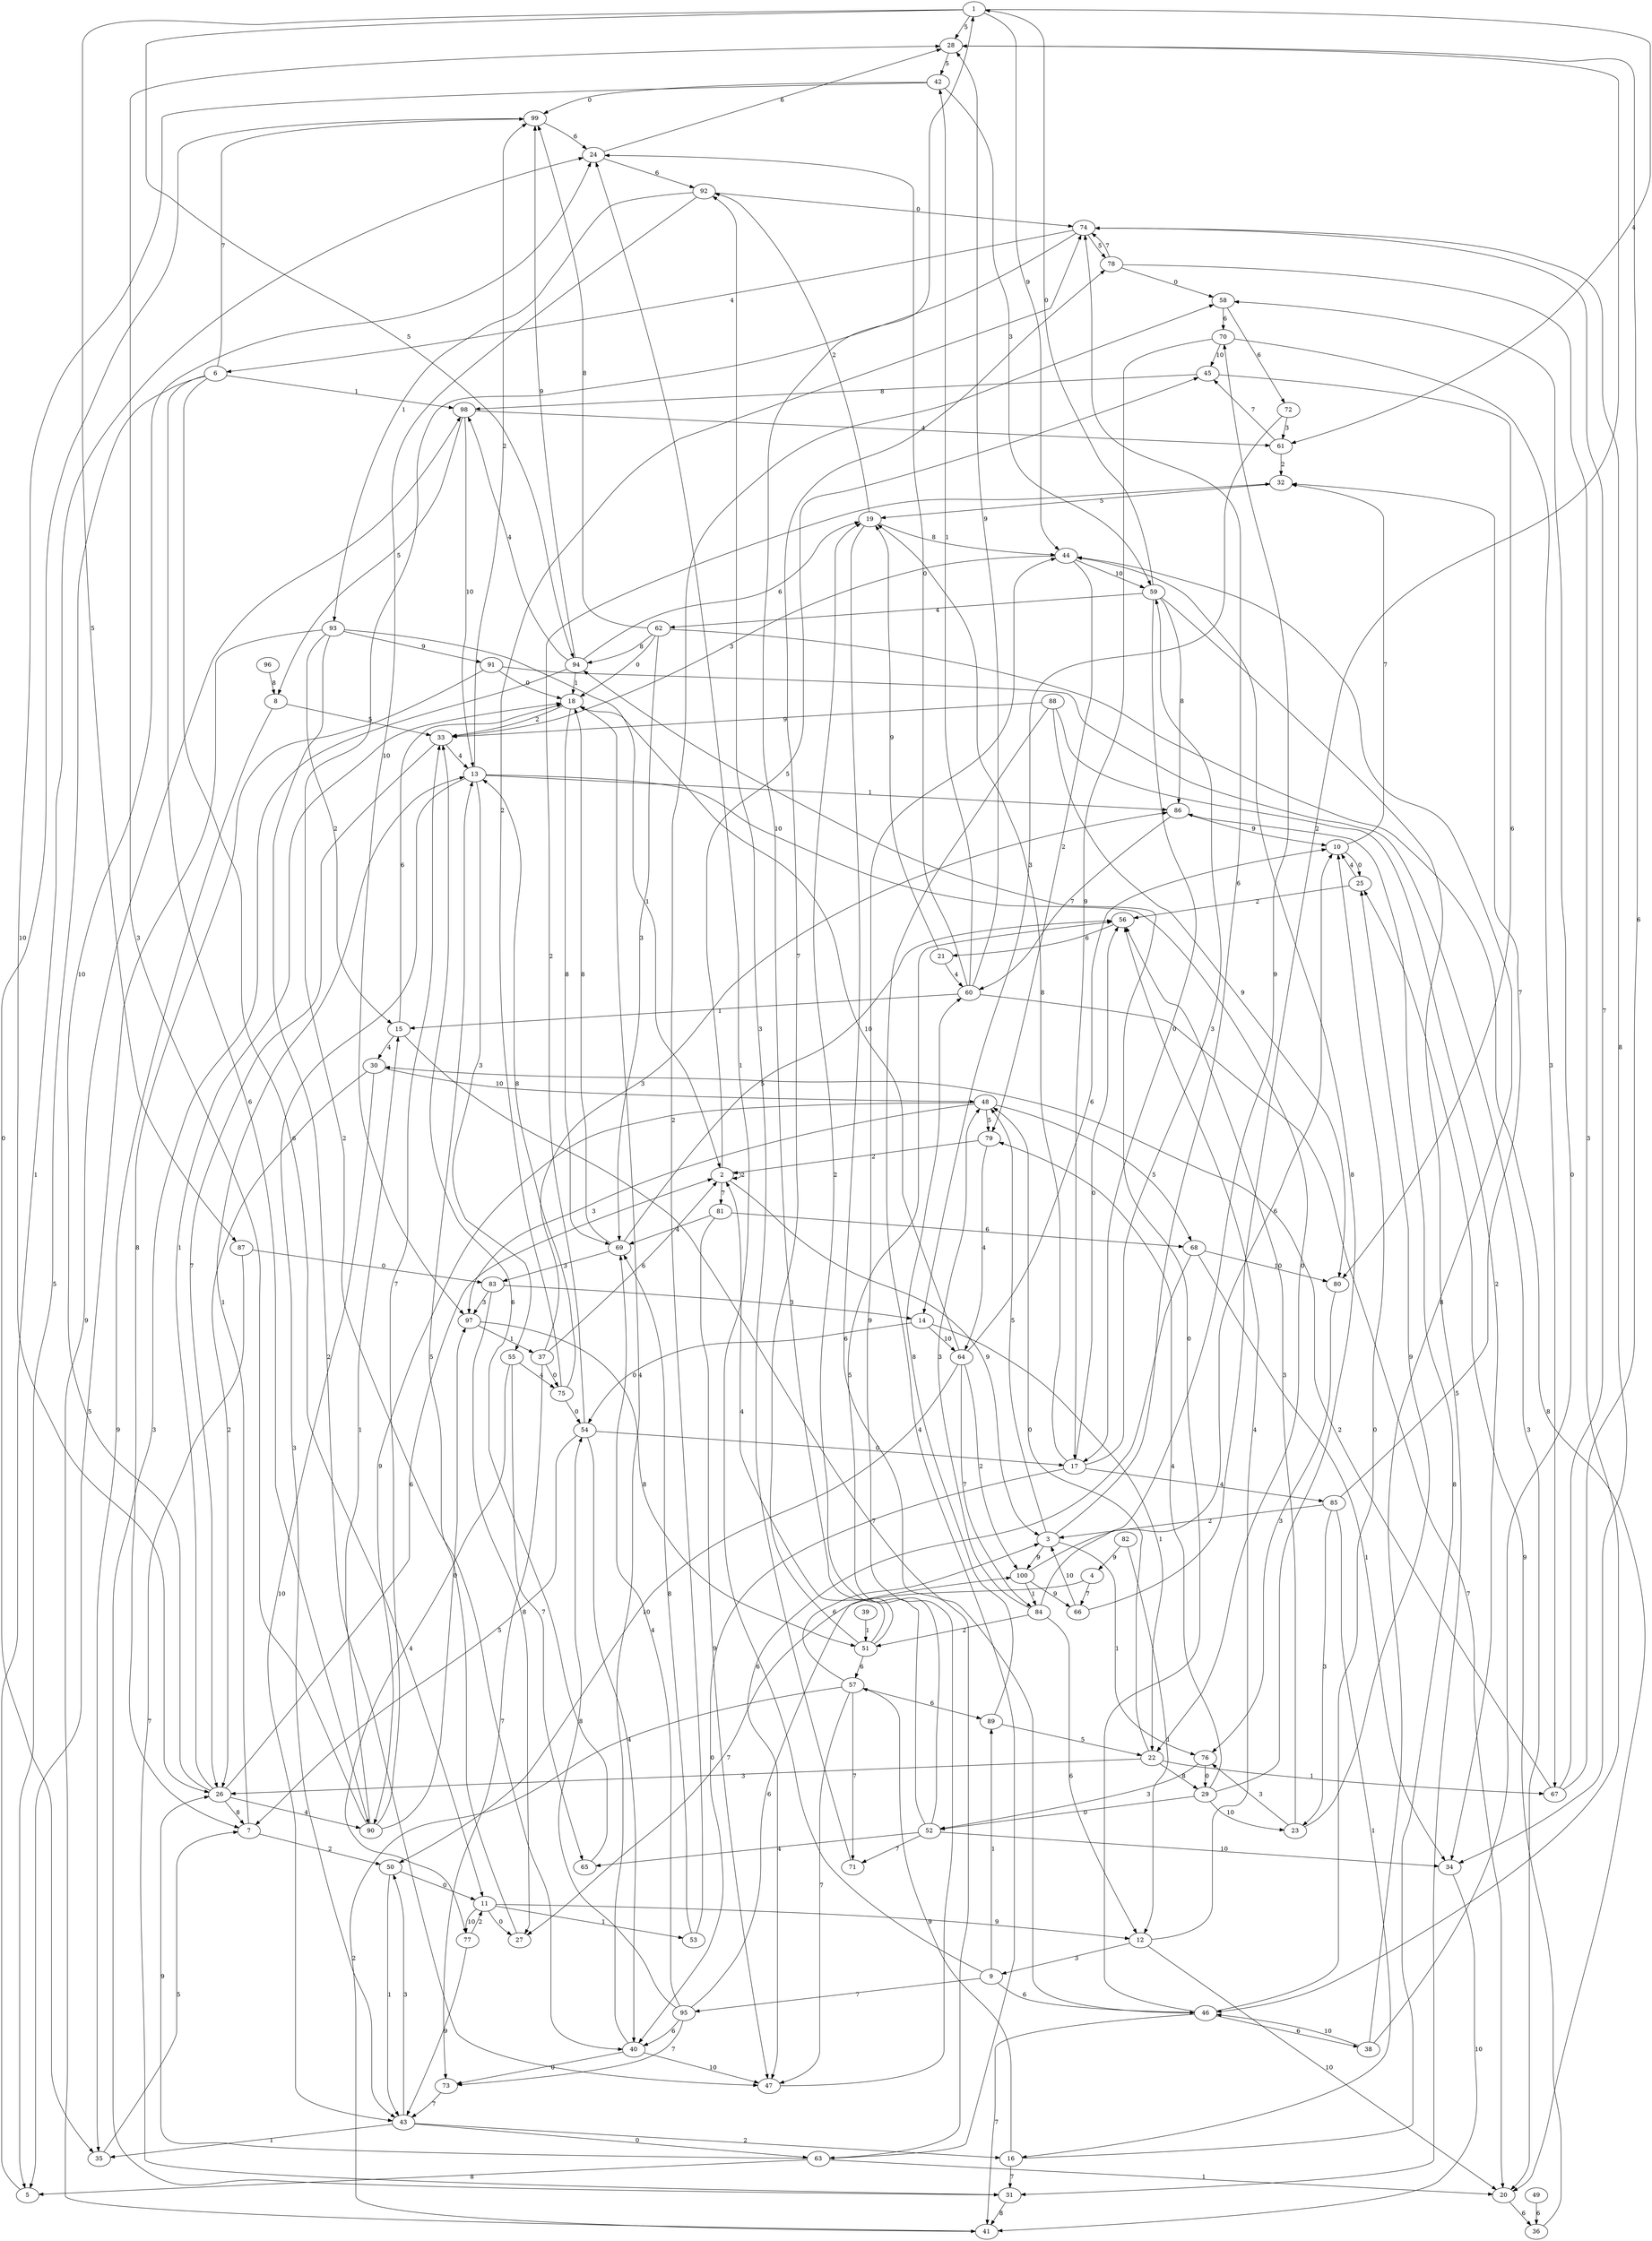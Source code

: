 digraph {
	1 -> 28[label="5"];
	1 -> 87[label="5"];
	1 -> 61[label="4"];
	1 -> 94[label="5"];
	1 -> 44[label="9"];
	28 -> 42[label="5"];
	87 -> 83[label="0"];
	87 -> 31[label="7"];
	61 -> 32[label="2"];
	61 -> 45[label="7"];
	94 -> 98[label="4"];
	94 -> 99[label="9"];
	94 -> 31[label="3"];
	94 -> 18[label="1"];
	94 -> 19[label="6"];
	44 -> 59[label="10"];
	44 -> 79[label="2"];
	44 -> 33[label="3"];
	2 -> 3[label="9"];
	2 -> 81[label="7"];
	2 -> 45[label="5"];
	2 -> 2[label="2"];
	3 -> 48[label="5"];
	3 -> 76[label="1"];
	3 -> 74[label="6"];
	3 -> 100[label="9"];
	81 -> 47[label="9"];
	81 -> 68[label="6"];
	81 -> 69[label="4"];
	45 -> 80[label="6"];
	45 -> 98[label="8"];
	48 -> 97[label="3"];
	48 -> 68[label="5"];
	48 -> 79[label="5"];
	48 -> 90[label="9"];
	76 -> 29[label="0"];
	76 -> 52[label="3"];
	74 -> 78[label="5"];
	74 -> 6[label="4"];
	74 -> 34[label="8"];
	74 -> 40[label="2"];
	100 -> 84[label="1"];
	100 -> 66[label="9"];
	100 -> 10[label="6"];
	4 -> 27[label="7"];
	4 -> 66[label="7"];
	27 -> 13[label="5"];
	66 -> 3[label="10"];
	66 -> 28[label="2"];
	5 -> 24[label="1"];
	24 -> 28[label="6"];
	24 -> 92[label="6"];
	6 -> 11[label="6"];
	6 -> 99[label="7"];
	6 -> 98[label="1"];
	6 -> 5[label="5"];
	6 -> 90[label="6"];
	11 -> 77[label="10"];
	11 -> 53[label="1"];
	11 -> 27[label="0"];
	11 -> 12[label="9"];
	99 -> 35[label="0"];
	99 -> 24[label="6"];
	98 -> 8[label="5"];
	98 -> 61[label="4"];
	98 -> 13[label="10"];
	90 -> 15[label="1"];
	90 -> 28[label="3"];
	90 -> 97[label="0"];
	90 -> 33[label="7"];
	7 -> 13[label="1"];
	7 -> 50[label="2"];
	13 -> 43[label="3"];
	13 -> 55[label="3"];
	13 -> 22[label="0"];
	13 -> 99[label="2"];
	13 -> 86[label="1"];
	50 -> 43[label="1"];
	50 -> 11[label="0"];
	8 -> 35[label="9"];
	8 -> 33[label="5"];
	35 -> 7[label="5"];
	33 -> 13[label="4"];
	33 -> 26[label="7"];
	9 -> 24[label="1"];
	9 -> 89[label="1"];
	9 -> 95[label="7"];
	9 -> 46[label="6"];
	89 -> 60[label="8"];
	89 -> 22[label="5"];
	95 -> 73[label="7"];
	95 -> 40[label="6"];
	95 -> 100[label="6"];
	95 -> 54[label="8"];
	95 -> 69[label="4"];
	46 -> 41[label="7"];
	46 -> 94[label="0"];
	46 -> 10[label="0"];
	46 -> 38[label="6"];
	10 -> 32[label="7"];
	10 -> 25[label="0"];
	32 -> 19[label="5"];
	25 -> 10[label="4"];
	25 -> 56[label="2"];
	77 -> 11[label="2"];
	77 -> 43[label="9"];
	53 -> 69[label="8"];
	53 -> 58[label="2"];
	12 -> 20[label="10"];
	12 -> 9[label="3"];
	12 -> 56[label="4"];
	20 -> 36[label="6"];
	56 -> 21[label="6"];
	43 -> 35[label="1"];
	43 -> 16[label="2"];
	43 -> 50[label="3"];
	43 -> 63[label="0"];
	55 -> 65[label="7"];
	55 -> 77[label="4"];
	55 -> 75[label="4"];
	22 -> 67[label="1"];
	22 -> 29[label="8"];
	22 -> 26[label="3"];
	22 -> 48[label="0"];
	86 -> 10[label="9"];
	86 -> 60[label="7"];
	14 -> 22[label="1"];
	14 -> 64[label="10"];
	14 -> 54[label="0"];
	64 -> 18[label="10"];
	64 -> 10[label="6"];
	64 -> 100[label="2"];
	64 -> 84[label="7"];
	64 -> 50[label="10"];
	54 -> 40[label="4"];
	54 -> 17[label="0"];
	54 -> 32[label="2"];
	54 -> 7[label="5"];
	15 -> 18[label="6"];
	15 -> 30[label="4"];
	15 -> 46[label="7"];
	18 -> 69[label="8"];
	18 -> 33[label="2"];
	30 -> 26[label="2"];
	30 -> 48[label="10"];
	30 -> 43[label="10"];
	16 -> 31[label="7"];
	16 -> 57[label="9"];
	16 -> 86[label="8"];
	31 -> 41[label="8"];
	57 -> 3[label="6"];
	57 -> 71[label="7"];
	57 -> 41[label="2"];
	57 -> 47[label="7"];
	57 -> 89[label="6"];
	17 -> 19[label="8"];
	17 -> 85[label="4"];
	17 -> 59[label="3"];
	17 -> 40[label="0"];
	17 -> 56[label="0"];
	19 -> 92[label="2"];
	19 -> 63[label="6"];
	19 -> 44[label="8"];
	85 -> 3[label="2"];
	85 -> 16[label="1"];
	85 -> 23[label="3"];
	85 -> 32[label="7"];
	59 -> 1[label="0"];
	59 -> 17[label="0"];
	59 -> 86[label="8"];
	59 -> 31[label="5"];
	59 -> 62[label="4"];
	40 -> 73[label="0"];
	40 -> 18[label="4"];
	40 -> 47[label="10"];
	69 -> 83[label="3"];
	69 -> 18[label="8"];
	69 -> 56[label="5"];
	92 -> 93[label="1"];
	92 -> 97[label="10"];
	92 -> 74[label="0"];
	63 -> 20[label="1"];
	63 -> 26[label="9"];
	63 -> 5[label="8"];
	36 -> 25[label="9"];
	21 -> 60[label="4"];
	21 -> 19[label="9"];
	60 -> 24[label="0"];
	60 -> 15[label="1"];
	60 -> 28[label="9"];
	60 -> 42[label="1"];
	60 -> 20[label="7"];
	67 -> 28[label="6"];
	67 -> 74[label="7"];
	67 -> 30[label="2"];
	29 -> 23[label="10"];
	29 -> 52[label="0"];
	29 -> 79[label="4"];
	29 -> 44[label="8"];
	26 -> 18[label="1"];
	26 -> 90[label="4"];
	26 -> 7[label="8"];
	26 -> 2[label="6"];
	26 -> 24[label="10"];
	23 -> 25[label="9"];
	23 -> 76[label="3"];
	23 -> 56[label="3"];
	42 -> 26[label="10"];
	42 -> 59[label="3"];
	42 -> 99[label="0"];
	52 -> 56[label="5"];
	52 -> 19[label="2"];
	52 -> 34[label="10"];
	52 -> 71[label="7"];
	52 -> 65[label="4"];
	79 -> 2[label="2"];
	79 -> 64[label="4"];
	41 -> 98[label="9"];
	34 -> 41[label="10"];
	37 -> 75[label="0"];
	37 -> 73[label="7"];
	37 -> 86[label="3"];
	37 -> 2[label="6"];
	75 -> 74[label="2"];
	75 -> 13[label="8"];
	75 -> 54[label="0"];
	73 -> 43[label="7"];
	38 -> 46[label="10"];
	38 -> 44[label="8"];
	38 -> 58[label="0"];
	58 -> 70[label="6"];
	58 -> 72[label="6"];
	39 -> 51[label="1"];
	51 -> 78[label="7"];
	51 -> 1[label="10"];
	51 -> 57[label="6"];
	51 -> 2[label="4"];
	47 -> 44[label="9"];
	80 -> 76[label="3"];
	97 -> 51[label="8"];
	97 -> 37[label="1"];
	68 -> 34[label="1"];
	68 -> 80[label="10"];
	68 -> 47[label="6"];
	49 -> 36[label="6"];
	78 -> 46[label="3"];
	78 -> 58[label="0"];
	78 -> 74[label="7"];
	71 -> 92[label="3"];
	65 -> 33[label="6"];
	70 -> 17[label="9"];
	70 -> 45[label="10"];
	70 -> 67[label="3"];
	72 -> 14[label="3"];
	72 -> 61[label="3"];
	62 -> 18[label="0"];
	62 -> 69[label="3"];
	62 -> 20[label="8"];
	62 -> 94[label="8"];
	62 -> 99[label="8"];
	84 -> 70[label="9"];
	84 -> 51[label="2"];
	84 -> 12[label="6"];
	84 -> 48[label="3"];
	83 -> 97[label="3"];
	83 -> 27[label="8"];
	83 -> 14[label="3"];
	82 -> 4[label="9"];
	82 -> 12[label="1"];
	88 -> 80[label="9"];
	88 -> 34[label="2"];
	88 -> 63[label="4"];
	88 -> 33[label="9"];
	91 -> 7[label="8"];
	91 -> 20[label="3"];
	91 -> 18[label="0"];
	93 -> 15[label="2"];
	93 -> 91[label="9"];
	93 -> 47[label="2"];
	93 -> 5[label="5"];
	93 -> 2[label="1"];
	96 -> 8[label="8"];
}
